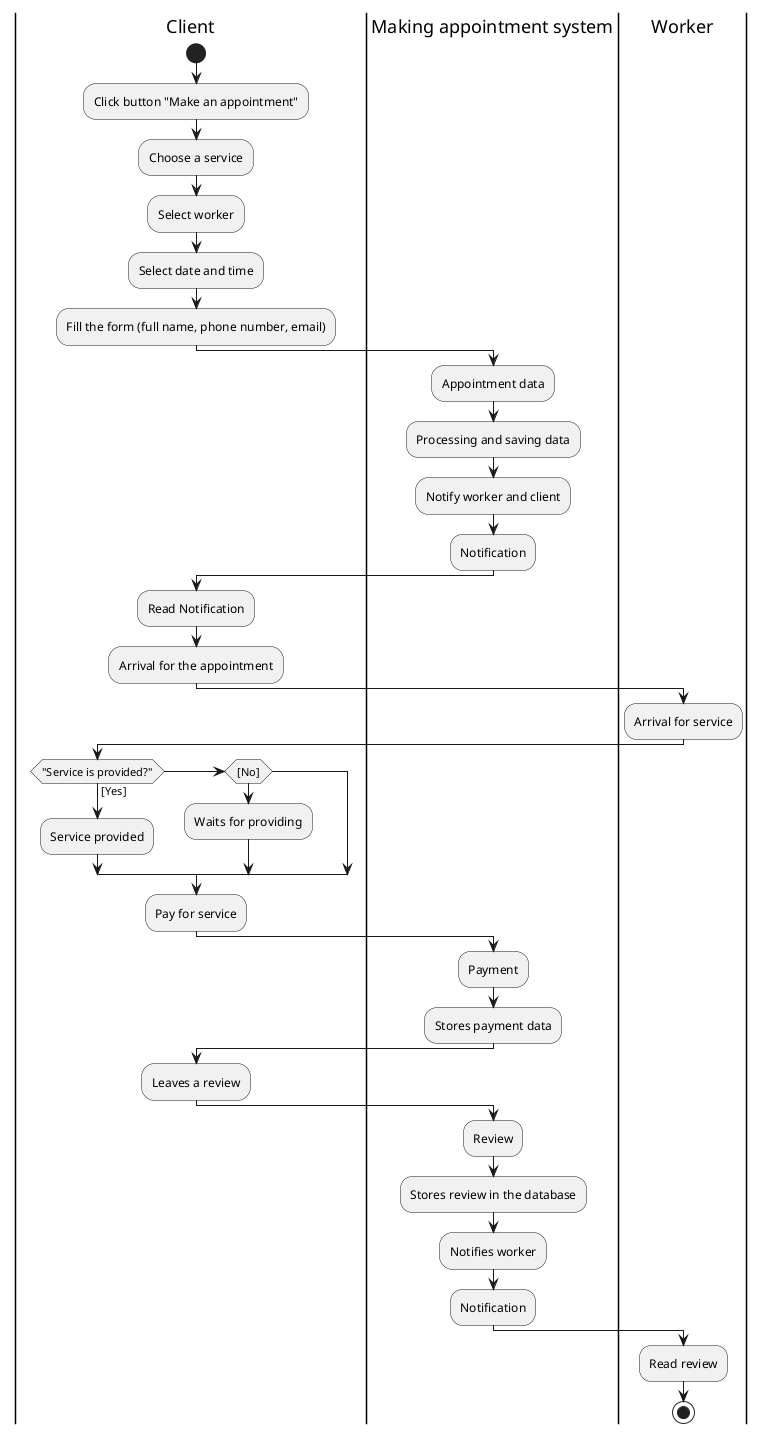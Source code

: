 @startuml
|Client|
start
:Click button "Make an appointment";
:Choose a service;
:Select worker;
:Select date and time;
:Fill the form (full name, phone number, email);

|Making appointment system|
:Appointment data;
:Processing and saving data;
:Notify worker and client;
:Notification;

|Client|
:Read Notification;
:Arrival for the appointment;

|Worker|
:Arrival for service;

|Client|
if ("Service is provided?") then ([Yes])
  :Service provided;
elseif ([No])
  :Waits for providing;
endif

:Pay for service;

|Making appointment system|
:Payment;
:Stores payment data;

|Client|
:Leaves a review;

|Making appointment system|
:Review;
:Stores review in the database;
:Notifies worker;
:Notification;

|Worker|
:Read review;
stop
@enduml
